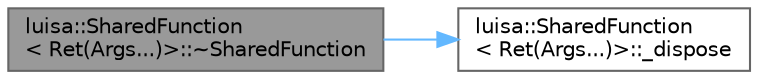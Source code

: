 digraph "luisa::SharedFunction&lt; Ret(Args...)&gt;::~SharedFunction"
{
 // LATEX_PDF_SIZE
  bgcolor="transparent";
  edge [fontname=Helvetica,fontsize=10,labelfontname=Helvetica,labelfontsize=10];
  node [fontname=Helvetica,fontsize=10,shape=box,height=0.2,width=0.4];
  rankdir="LR";
  Node1 [id="Node000001",label="luisa::SharedFunction\l\< Ret(Args...)\>::~SharedFunction",height=0.2,width=0.4,color="gray40", fillcolor="grey60", style="filled", fontcolor="black",tooltip=" "];
  Node1 -> Node2 [id="edge2_Node000001_Node000002",color="steelblue1",style="solid",tooltip=" "];
  Node2 [id="Node000002",label="luisa::SharedFunction\l\< Ret(Args...)\>::_dispose",height=0.2,width=0.4,color="grey40", fillcolor="white", style="filled",URL="$classluisa_1_1_shared_function_3_01_ret_07_args_8_8_8_08_4.html#a01339e19ee261d2b7c46e89c66077ed8",tooltip=" "];
}
